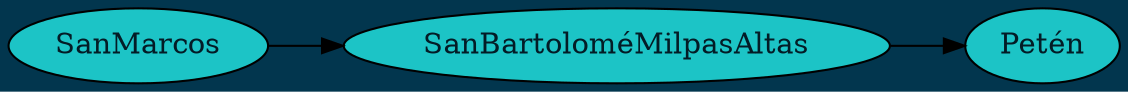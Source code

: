 digraph G {
rankdir=LR;
bgcolor="#02364E";  
  node [shape = oval color=black style=filled fillcolor="#1CC4C6" fontcolor="#031C26"] 
SanMarcos -> SanBartoloméMilpasAltas -> Petén;
}